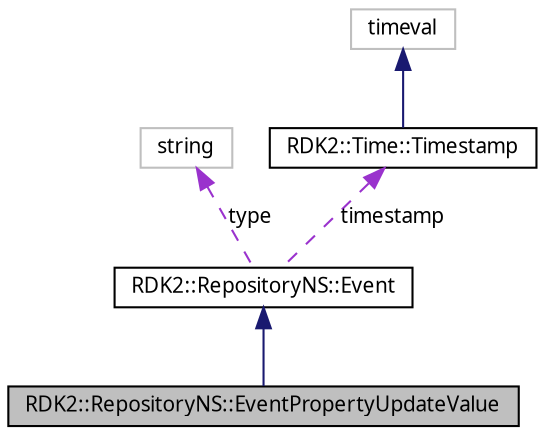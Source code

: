 digraph G
{
  edge [fontname="FreeSans.ttf",fontsize=10,labelfontname="FreeSans.ttf",labelfontsize=10];
  node [fontname="FreeSans.ttf",fontsize=10,shape=record];
  Node1 [label="RDK2::RepositoryNS::EventPropertyUpdateValue",height=0.2,width=0.4,color="black", fillcolor="grey75", style="filled" fontcolor="black"];
  Node2 -> Node1 [dir=back,color="midnightblue",fontsize=10,style="solid",fontname="FreeSans.ttf"];
  Node2 [label="RDK2::RepositoryNS::Event",height=0.2,width=0.4,color="black", fillcolor="white", style="filled",URL="$struct_r_d_k2_1_1_repository_n_s_1_1_event.html"];
  Node3 -> Node2 [dir=back,color="darkorchid3",fontsize=10,style="dashed",label="type",fontname="FreeSans.ttf"];
  Node3 [label="string",height=0.2,width=0.4,color="grey75", fillcolor="white", style="filled"];
  Node4 -> Node2 [dir=back,color="darkorchid3",fontsize=10,style="dashed",label="timestamp",fontname="FreeSans.ttf"];
  Node4 [label="RDK2::Time::Timestamp",height=0.2,width=0.4,color="black", fillcolor="white", style="filled",URL="$struct_r_d_k2_1_1_time_1_1_timestamp.html"];
  Node5 -> Node4 [dir=back,color="midnightblue",fontsize=10,style="solid",fontname="FreeSans.ttf"];
  Node5 [label="timeval",height=0.2,width=0.4,color="grey75", fillcolor="white", style="filled"];
}
